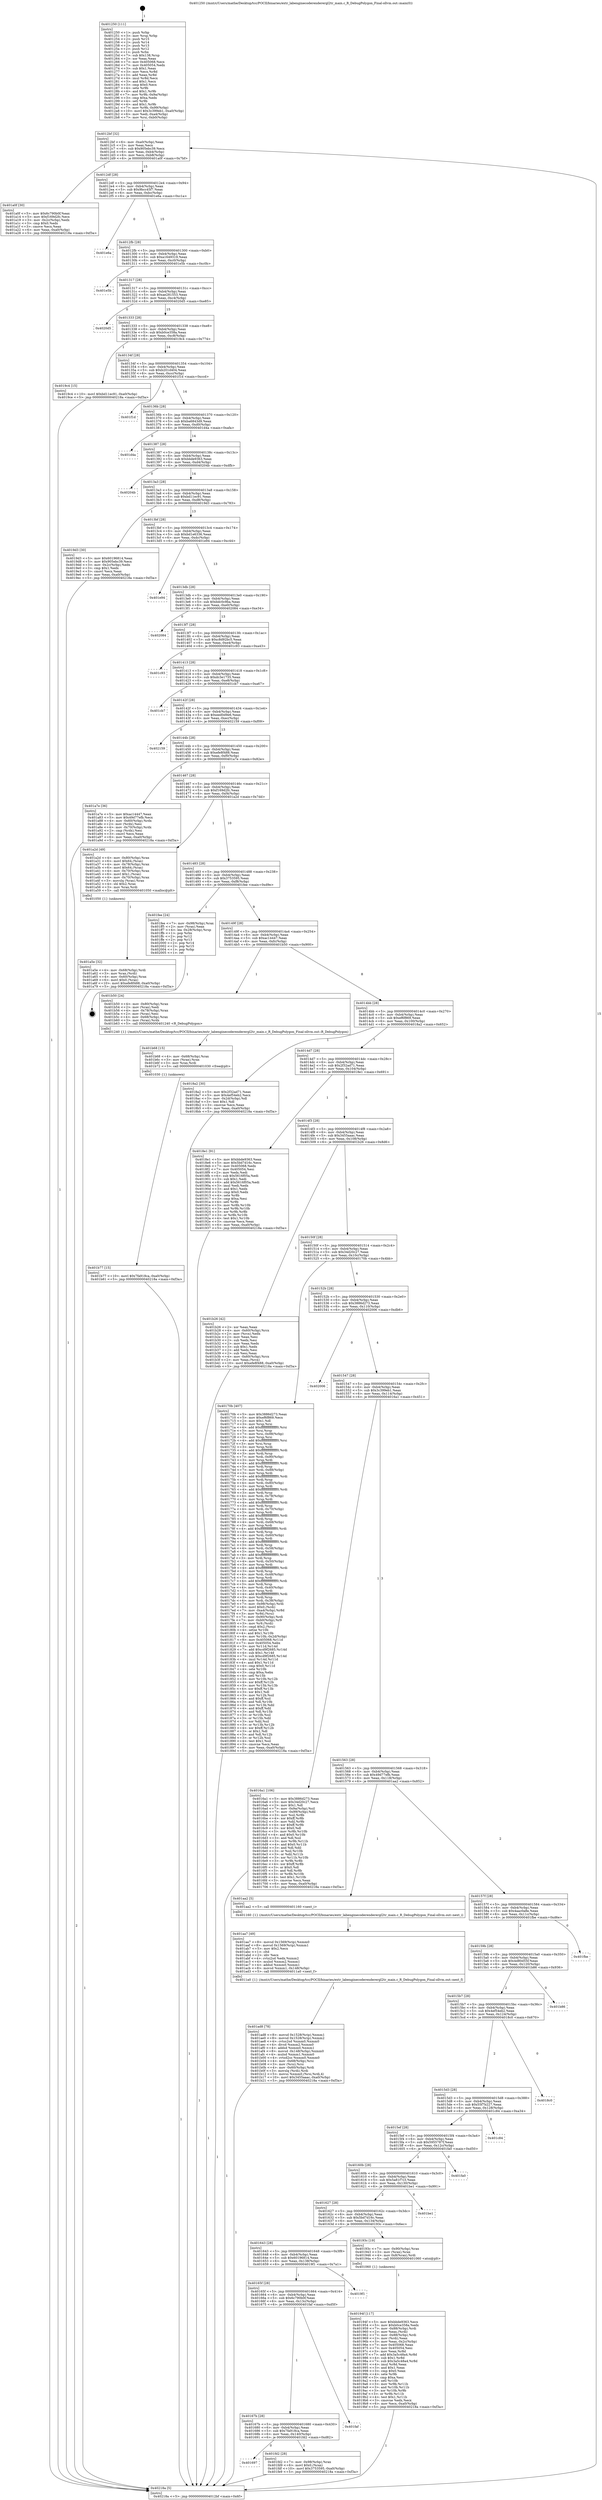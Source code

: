 digraph "0x401250" {
  label = "0x401250 (/mnt/c/Users/mathe/Desktop/tcc/POCII/binaries/extr_labenginecoderenderergl2tr_main.c_R_DebugPolygon_Final-ollvm.out::main(0))"
  labelloc = "t"
  node[shape=record]

  Entry [label="",width=0.3,height=0.3,shape=circle,fillcolor=black,style=filled]
  "0x4012bf" [label="{
     0x4012bf [32]\l
     | [instrs]\l
     &nbsp;&nbsp;0x4012bf \<+6\>: mov -0xa0(%rbp),%eax\l
     &nbsp;&nbsp;0x4012c5 \<+2\>: mov %eax,%ecx\l
     &nbsp;&nbsp;0x4012c7 \<+6\>: sub $0x905ebc39,%ecx\l
     &nbsp;&nbsp;0x4012cd \<+6\>: mov %eax,-0xb4(%rbp)\l
     &nbsp;&nbsp;0x4012d3 \<+6\>: mov %ecx,-0xb8(%rbp)\l
     &nbsp;&nbsp;0x4012d9 \<+6\>: je 0000000000401a0f \<main+0x7bf\>\l
  }"]
  "0x401a0f" [label="{
     0x401a0f [30]\l
     | [instrs]\l
     &nbsp;&nbsp;0x401a0f \<+5\>: mov $0x6c790b0f,%eax\l
     &nbsp;&nbsp;0x401a14 \<+5\>: mov $0xf169d2fc,%ecx\l
     &nbsp;&nbsp;0x401a19 \<+3\>: mov -0x2c(%rbp),%edx\l
     &nbsp;&nbsp;0x401a1c \<+3\>: cmp $0x0,%edx\l
     &nbsp;&nbsp;0x401a1f \<+3\>: cmove %ecx,%eax\l
     &nbsp;&nbsp;0x401a22 \<+6\>: mov %eax,-0xa0(%rbp)\l
     &nbsp;&nbsp;0x401a28 \<+5\>: jmp 000000000040218a \<main+0xf3a\>\l
  }"]
  "0x4012df" [label="{
     0x4012df [28]\l
     | [instrs]\l
     &nbsp;&nbsp;0x4012df \<+5\>: jmp 00000000004012e4 \<main+0x94\>\l
     &nbsp;&nbsp;0x4012e4 \<+6\>: mov -0xb4(%rbp),%eax\l
     &nbsp;&nbsp;0x4012ea \<+5\>: sub $0x9bcc45f7,%eax\l
     &nbsp;&nbsp;0x4012ef \<+6\>: mov %eax,-0xbc(%rbp)\l
     &nbsp;&nbsp;0x4012f5 \<+6\>: je 0000000000401e6a \<main+0xc1a\>\l
  }"]
  Exit [label="",width=0.3,height=0.3,shape=circle,fillcolor=black,style=filled,peripheries=2]
  "0x401e6a" [label="{
     0x401e6a\l
  }", style=dashed]
  "0x4012fb" [label="{
     0x4012fb [28]\l
     | [instrs]\l
     &nbsp;&nbsp;0x4012fb \<+5\>: jmp 0000000000401300 \<main+0xb0\>\l
     &nbsp;&nbsp;0x401300 \<+6\>: mov -0xb4(%rbp),%eax\l
     &nbsp;&nbsp;0x401306 \<+5\>: sub $0xa1649319,%eax\l
     &nbsp;&nbsp;0x40130b \<+6\>: mov %eax,-0xc0(%rbp)\l
     &nbsp;&nbsp;0x401311 \<+6\>: je 0000000000401e5b \<main+0xc0b\>\l
  }"]
  "0x401697" [label="{
     0x401697\l
  }", style=dashed]
  "0x401e5b" [label="{
     0x401e5b\l
  }", style=dashed]
  "0x401317" [label="{
     0x401317 [28]\l
     | [instrs]\l
     &nbsp;&nbsp;0x401317 \<+5\>: jmp 000000000040131c \<main+0xcc\>\l
     &nbsp;&nbsp;0x40131c \<+6\>: mov -0xb4(%rbp),%eax\l
     &nbsp;&nbsp;0x401322 \<+5\>: sub $0xae281553,%eax\l
     &nbsp;&nbsp;0x401327 \<+6\>: mov %eax,-0xc4(%rbp)\l
     &nbsp;&nbsp;0x40132d \<+6\>: je 00000000004020d5 \<main+0xe85\>\l
  }"]
  "0x401fd2" [label="{
     0x401fd2 [28]\l
     | [instrs]\l
     &nbsp;&nbsp;0x401fd2 \<+7\>: mov -0x98(%rbp),%rax\l
     &nbsp;&nbsp;0x401fd9 \<+6\>: movl $0x0,(%rax)\l
     &nbsp;&nbsp;0x401fdf \<+10\>: movl $0x3753595,-0xa0(%rbp)\l
     &nbsp;&nbsp;0x401fe9 \<+5\>: jmp 000000000040218a \<main+0xf3a\>\l
  }"]
  "0x4020d5" [label="{
     0x4020d5\l
  }", style=dashed]
  "0x401333" [label="{
     0x401333 [28]\l
     | [instrs]\l
     &nbsp;&nbsp;0x401333 \<+5\>: jmp 0000000000401338 \<main+0xe8\>\l
     &nbsp;&nbsp;0x401338 \<+6\>: mov -0xb4(%rbp),%eax\l
     &nbsp;&nbsp;0x40133e \<+5\>: sub $0xb0ce358a,%eax\l
     &nbsp;&nbsp;0x401343 \<+6\>: mov %eax,-0xc8(%rbp)\l
     &nbsp;&nbsp;0x401349 \<+6\>: je 00000000004019c4 \<main+0x774\>\l
  }"]
  "0x40167b" [label="{
     0x40167b [28]\l
     | [instrs]\l
     &nbsp;&nbsp;0x40167b \<+5\>: jmp 0000000000401680 \<main+0x430\>\l
     &nbsp;&nbsp;0x401680 \<+6\>: mov -0xb4(%rbp),%eax\l
     &nbsp;&nbsp;0x401686 \<+5\>: sub $0x7fa918ca,%eax\l
     &nbsp;&nbsp;0x40168b \<+6\>: mov %eax,-0x140(%rbp)\l
     &nbsp;&nbsp;0x401691 \<+6\>: je 0000000000401fd2 \<main+0xd82\>\l
  }"]
  "0x4019c4" [label="{
     0x4019c4 [15]\l
     | [instrs]\l
     &nbsp;&nbsp;0x4019c4 \<+10\>: movl $0xbd11ec91,-0xa0(%rbp)\l
     &nbsp;&nbsp;0x4019ce \<+5\>: jmp 000000000040218a \<main+0xf3a\>\l
  }"]
  "0x40134f" [label="{
     0x40134f [28]\l
     | [instrs]\l
     &nbsp;&nbsp;0x40134f \<+5\>: jmp 0000000000401354 \<main+0x104\>\l
     &nbsp;&nbsp;0x401354 \<+6\>: mov -0xb4(%rbp),%eax\l
     &nbsp;&nbsp;0x40135a \<+5\>: sub $0xb201d404,%eax\l
     &nbsp;&nbsp;0x40135f \<+6\>: mov %eax,-0xcc(%rbp)\l
     &nbsp;&nbsp;0x401365 \<+6\>: je 0000000000401f1d \<main+0xccd\>\l
  }"]
  "0x401faf" [label="{
     0x401faf\l
  }", style=dashed]
  "0x401f1d" [label="{
     0x401f1d\l
  }", style=dashed]
  "0x40136b" [label="{
     0x40136b [28]\l
     | [instrs]\l
     &nbsp;&nbsp;0x40136b \<+5\>: jmp 0000000000401370 \<main+0x120\>\l
     &nbsp;&nbsp;0x401370 \<+6\>: mov -0xb4(%rbp),%eax\l
     &nbsp;&nbsp;0x401376 \<+5\>: sub $0xba6843d9,%eax\l
     &nbsp;&nbsp;0x40137b \<+6\>: mov %eax,-0xd0(%rbp)\l
     &nbsp;&nbsp;0x401381 \<+6\>: je 0000000000401d4a \<main+0xafa\>\l
  }"]
  "0x40165f" [label="{
     0x40165f [28]\l
     | [instrs]\l
     &nbsp;&nbsp;0x40165f \<+5\>: jmp 0000000000401664 \<main+0x414\>\l
     &nbsp;&nbsp;0x401664 \<+6\>: mov -0xb4(%rbp),%eax\l
     &nbsp;&nbsp;0x40166a \<+5\>: sub $0x6c790b0f,%eax\l
     &nbsp;&nbsp;0x40166f \<+6\>: mov %eax,-0x13c(%rbp)\l
     &nbsp;&nbsp;0x401675 \<+6\>: je 0000000000401faf \<main+0xd5f\>\l
  }"]
  "0x401d4a" [label="{
     0x401d4a\l
  }", style=dashed]
  "0x401387" [label="{
     0x401387 [28]\l
     | [instrs]\l
     &nbsp;&nbsp;0x401387 \<+5\>: jmp 000000000040138c \<main+0x13c\>\l
     &nbsp;&nbsp;0x40138c \<+6\>: mov -0xb4(%rbp),%eax\l
     &nbsp;&nbsp;0x401392 \<+5\>: sub $0xbbde9363,%eax\l
     &nbsp;&nbsp;0x401397 \<+6\>: mov %eax,-0xd4(%rbp)\l
     &nbsp;&nbsp;0x40139d \<+6\>: je 000000000040204b \<main+0xdfb\>\l
  }"]
  "0x4019f1" [label="{
     0x4019f1\l
  }", style=dashed]
  "0x40204b" [label="{
     0x40204b\l
  }", style=dashed]
  "0x4013a3" [label="{
     0x4013a3 [28]\l
     | [instrs]\l
     &nbsp;&nbsp;0x4013a3 \<+5\>: jmp 00000000004013a8 \<main+0x158\>\l
     &nbsp;&nbsp;0x4013a8 \<+6\>: mov -0xb4(%rbp),%eax\l
     &nbsp;&nbsp;0x4013ae \<+5\>: sub $0xbd11ec91,%eax\l
     &nbsp;&nbsp;0x4013b3 \<+6\>: mov %eax,-0xd8(%rbp)\l
     &nbsp;&nbsp;0x4013b9 \<+6\>: je 00000000004019d3 \<main+0x783\>\l
  }"]
  "0x401b77" [label="{
     0x401b77 [15]\l
     | [instrs]\l
     &nbsp;&nbsp;0x401b77 \<+10\>: movl $0x7fa918ca,-0xa0(%rbp)\l
     &nbsp;&nbsp;0x401b81 \<+5\>: jmp 000000000040218a \<main+0xf3a\>\l
  }"]
  "0x4019d3" [label="{
     0x4019d3 [30]\l
     | [instrs]\l
     &nbsp;&nbsp;0x4019d3 \<+5\>: mov $0x60196814,%eax\l
     &nbsp;&nbsp;0x4019d8 \<+5\>: mov $0x905ebc39,%ecx\l
     &nbsp;&nbsp;0x4019dd \<+3\>: mov -0x2c(%rbp),%edx\l
     &nbsp;&nbsp;0x4019e0 \<+3\>: cmp $0x1,%edx\l
     &nbsp;&nbsp;0x4019e3 \<+3\>: cmovl %ecx,%eax\l
     &nbsp;&nbsp;0x4019e6 \<+6\>: mov %eax,-0xa0(%rbp)\l
     &nbsp;&nbsp;0x4019ec \<+5\>: jmp 000000000040218a \<main+0xf3a\>\l
  }"]
  "0x4013bf" [label="{
     0x4013bf [28]\l
     | [instrs]\l
     &nbsp;&nbsp;0x4013bf \<+5\>: jmp 00000000004013c4 \<main+0x174\>\l
     &nbsp;&nbsp;0x4013c4 \<+6\>: mov -0xb4(%rbp),%eax\l
     &nbsp;&nbsp;0x4013ca \<+5\>: sub $0xbd1e6336,%eax\l
     &nbsp;&nbsp;0x4013cf \<+6\>: mov %eax,-0xdc(%rbp)\l
     &nbsp;&nbsp;0x4013d5 \<+6\>: je 0000000000401e94 \<main+0xc44\>\l
  }"]
  "0x401b68" [label="{
     0x401b68 [15]\l
     | [instrs]\l
     &nbsp;&nbsp;0x401b68 \<+4\>: mov -0x68(%rbp),%rax\l
     &nbsp;&nbsp;0x401b6c \<+3\>: mov (%rax),%rax\l
     &nbsp;&nbsp;0x401b6f \<+3\>: mov %rax,%rdi\l
     &nbsp;&nbsp;0x401b72 \<+5\>: call 0000000000401030 \<free@plt\>\l
     | [calls]\l
     &nbsp;&nbsp;0x401030 \{1\} (unknown)\l
  }"]
  "0x401e94" [label="{
     0x401e94\l
  }", style=dashed]
  "0x4013db" [label="{
     0x4013db [28]\l
     | [instrs]\l
     &nbsp;&nbsp;0x4013db \<+5\>: jmp 00000000004013e0 \<main+0x190\>\l
     &nbsp;&nbsp;0x4013e0 \<+6\>: mov -0xb4(%rbp),%eax\l
     &nbsp;&nbsp;0x4013e6 \<+5\>: sub $0xbdc0c9ba,%eax\l
     &nbsp;&nbsp;0x4013eb \<+6\>: mov %eax,-0xe0(%rbp)\l
     &nbsp;&nbsp;0x4013f1 \<+6\>: je 0000000000402084 \<main+0xe34\>\l
  }"]
  "0x401ad8" [label="{
     0x401ad8 [78]\l
     | [instrs]\l
     &nbsp;&nbsp;0x401ad8 \<+8\>: movsd 0x1528(%rip),%xmm1\l
     &nbsp;&nbsp;0x401ae0 \<+8\>: movsd 0x1528(%rip),%xmm2\l
     &nbsp;&nbsp;0x401ae8 \<+4\>: cvtss2sd %xmm0,%xmm0\l
     &nbsp;&nbsp;0x401aec \<+4\>: divsd %xmm2,%xmm0\l
     &nbsp;&nbsp;0x401af0 \<+4\>: addsd %xmm0,%xmm1\l
     &nbsp;&nbsp;0x401af4 \<+8\>: movsd -0x148(%rbp),%xmm0\l
     &nbsp;&nbsp;0x401afc \<+4\>: mulsd %xmm1,%xmm0\l
     &nbsp;&nbsp;0x401b00 \<+4\>: cvtsd2ss %xmm0,%xmm0\l
     &nbsp;&nbsp;0x401b04 \<+4\>: mov -0x68(%rbp),%rsi\l
     &nbsp;&nbsp;0x401b08 \<+3\>: mov (%rsi),%rsi\l
     &nbsp;&nbsp;0x401b0b \<+4\>: mov -0x60(%rbp),%rdi\l
     &nbsp;&nbsp;0x401b0f \<+3\>: movslq (%rdi),%rdi\l
     &nbsp;&nbsp;0x401b12 \<+5\>: movss %xmm0,(%rsi,%rdi,4)\l
     &nbsp;&nbsp;0x401b17 \<+10\>: movl $0x3455aaac,-0xa0(%rbp)\l
     &nbsp;&nbsp;0x401b21 \<+5\>: jmp 000000000040218a \<main+0xf3a\>\l
  }"]
  "0x402084" [label="{
     0x402084\l
  }", style=dashed]
  "0x4013f7" [label="{
     0x4013f7 [28]\l
     | [instrs]\l
     &nbsp;&nbsp;0x4013f7 \<+5\>: jmp 00000000004013fc \<main+0x1ac\>\l
     &nbsp;&nbsp;0x4013fc \<+6\>: mov -0xb4(%rbp),%eax\l
     &nbsp;&nbsp;0x401402 \<+5\>: sub $0xc8d92bc5,%eax\l
     &nbsp;&nbsp;0x401407 \<+6\>: mov %eax,-0xe4(%rbp)\l
     &nbsp;&nbsp;0x40140d \<+6\>: je 0000000000401c93 \<main+0xa43\>\l
  }"]
  "0x401aa7" [label="{
     0x401aa7 [49]\l
     | [instrs]\l
     &nbsp;&nbsp;0x401aa7 \<+8\>: movsd 0x1569(%rip),%xmm0\l
     &nbsp;&nbsp;0x401aaf \<+8\>: movsd 0x1569(%rip),%xmm1\l
     &nbsp;&nbsp;0x401ab7 \<+5\>: mov $0x2,%ecx\l
     &nbsp;&nbsp;0x401abc \<+1\>: cltd\l
     &nbsp;&nbsp;0x401abd \<+2\>: idiv %ecx\l
     &nbsp;&nbsp;0x401abf \<+4\>: cvtsi2sd %edx,%xmm2\l
     &nbsp;&nbsp;0x401ac3 \<+4\>: mulsd %xmm2,%xmm1\l
     &nbsp;&nbsp;0x401ac7 \<+4\>: addsd %xmm0,%xmm1\l
     &nbsp;&nbsp;0x401acb \<+8\>: movsd %xmm1,-0x148(%rbp)\l
     &nbsp;&nbsp;0x401ad3 \<+5\>: call 00000000004011a0 \<next_f\>\l
     | [calls]\l
     &nbsp;&nbsp;0x4011a0 \{1\} (/mnt/c/Users/mathe/Desktop/tcc/POCII/binaries/extr_labenginecoderenderergl2tr_main.c_R_DebugPolygon_Final-ollvm.out::next_f)\l
  }"]
  "0x401c93" [label="{
     0x401c93\l
  }", style=dashed]
  "0x401413" [label="{
     0x401413 [28]\l
     | [instrs]\l
     &nbsp;&nbsp;0x401413 \<+5\>: jmp 0000000000401418 \<main+0x1c8\>\l
     &nbsp;&nbsp;0x401418 \<+6\>: mov -0xb4(%rbp),%eax\l
     &nbsp;&nbsp;0x40141e \<+5\>: sub $0xdc3e1735,%eax\l
     &nbsp;&nbsp;0x401423 \<+6\>: mov %eax,-0xe8(%rbp)\l
     &nbsp;&nbsp;0x401429 \<+6\>: je 0000000000401cb7 \<main+0xa67\>\l
  }"]
  "0x401a5e" [label="{
     0x401a5e [32]\l
     | [instrs]\l
     &nbsp;&nbsp;0x401a5e \<+4\>: mov -0x68(%rbp),%rdi\l
     &nbsp;&nbsp;0x401a62 \<+3\>: mov %rax,(%rdi)\l
     &nbsp;&nbsp;0x401a65 \<+4\>: mov -0x60(%rbp),%rax\l
     &nbsp;&nbsp;0x401a69 \<+6\>: movl $0x0,(%rax)\l
     &nbsp;&nbsp;0x401a6f \<+10\>: movl $0xefe8f488,-0xa0(%rbp)\l
     &nbsp;&nbsp;0x401a79 \<+5\>: jmp 000000000040218a \<main+0xf3a\>\l
  }"]
  "0x401cb7" [label="{
     0x401cb7\l
  }", style=dashed]
  "0x40142f" [label="{
     0x40142f [28]\l
     | [instrs]\l
     &nbsp;&nbsp;0x40142f \<+5\>: jmp 0000000000401434 \<main+0x1e4\>\l
     &nbsp;&nbsp;0x401434 \<+6\>: mov -0xb4(%rbp),%eax\l
     &nbsp;&nbsp;0x40143a \<+5\>: sub $0xeed0d9e6,%eax\l
     &nbsp;&nbsp;0x40143f \<+6\>: mov %eax,-0xec(%rbp)\l
     &nbsp;&nbsp;0x401445 \<+6\>: je 0000000000402159 \<main+0xf09\>\l
  }"]
  "0x40194f" [label="{
     0x40194f [117]\l
     | [instrs]\l
     &nbsp;&nbsp;0x40194f \<+5\>: mov $0xbbde9363,%ecx\l
     &nbsp;&nbsp;0x401954 \<+5\>: mov $0xb0ce358a,%edx\l
     &nbsp;&nbsp;0x401959 \<+7\>: mov -0x88(%rbp),%rdi\l
     &nbsp;&nbsp;0x401960 \<+2\>: mov %eax,(%rdi)\l
     &nbsp;&nbsp;0x401962 \<+7\>: mov -0x88(%rbp),%rdi\l
     &nbsp;&nbsp;0x401969 \<+2\>: mov (%rdi),%eax\l
     &nbsp;&nbsp;0x40196b \<+3\>: mov %eax,-0x2c(%rbp)\l
     &nbsp;&nbsp;0x40196e \<+7\>: mov 0x405068,%eax\l
     &nbsp;&nbsp;0x401975 \<+7\>: mov 0x405054,%esi\l
     &nbsp;&nbsp;0x40197c \<+3\>: mov %eax,%r8d\l
     &nbsp;&nbsp;0x40197f \<+7\>: add $0x3a5c48a4,%r8d\l
     &nbsp;&nbsp;0x401986 \<+4\>: sub $0x1,%r8d\l
     &nbsp;&nbsp;0x40198a \<+7\>: sub $0x3a5c48a4,%r8d\l
     &nbsp;&nbsp;0x401991 \<+4\>: imul %r8d,%eax\l
     &nbsp;&nbsp;0x401995 \<+3\>: and $0x1,%eax\l
     &nbsp;&nbsp;0x401998 \<+3\>: cmp $0x0,%eax\l
     &nbsp;&nbsp;0x40199b \<+4\>: sete %r9b\l
     &nbsp;&nbsp;0x40199f \<+3\>: cmp $0xa,%esi\l
     &nbsp;&nbsp;0x4019a2 \<+4\>: setl %r10b\l
     &nbsp;&nbsp;0x4019a6 \<+3\>: mov %r9b,%r11b\l
     &nbsp;&nbsp;0x4019a9 \<+3\>: and %r10b,%r11b\l
     &nbsp;&nbsp;0x4019ac \<+3\>: xor %r10b,%r9b\l
     &nbsp;&nbsp;0x4019af \<+3\>: or %r9b,%r11b\l
     &nbsp;&nbsp;0x4019b2 \<+4\>: test $0x1,%r11b\l
     &nbsp;&nbsp;0x4019b6 \<+3\>: cmovne %edx,%ecx\l
     &nbsp;&nbsp;0x4019b9 \<+6\>: mov %ecx,-0xa0(%rbp)\l
     &nbsp;&nbsp;0x4019bf \<+5\>: jmp 000000000040218a \<main+0xf3a\>\l
  }"]
  "0x402159" [label="{
     0x402159\l
  }", style=dashed]
  "0x40144b" [label="{
     0x40144b [28]\l
     | [instrs]\l
     &nbsp;&nbsp;0x40144b \<+5\>: jmp 0000000000401450 \<main+0x200\>\l
     &nbsp;&nbsp;0x401450 \<+6\>: mov -0xb4(%rbp),%eax\l
     &nbsp;&nbsp;0x401456 \<+5\>: sub $0xefe8f488,%eax\l
     &nbsp;&nbsp;0x40145b \<+6\>: mov %eax,-0xf0(%rbp)\l
     &nbsp;&nbsp;0x401461 \<+6\>: je 0000000000401a7e \<main+0x82e\>\l
  }"]
  "0x401643" [label="{
     0x401643 [28]\l
     | [instrs]\l
     &nbsp;&nbsp;0x401643 \<+5\>: jmp 0000000000401648 \<main+0x3f8\>\l
     &nbsp;&nbsp;0x401648 \<+6\>: mov -0xb4(%rbp),%eax\l
     &nbsp;&nbsp;0x40164e \<+5\>: sub $0x60196814,%eax\l
     &nbsp;&nbsp;0x401653 \<+6\>: mov %eax,-0x138(%rbp)\l
     &nbsp;&nbsp;0x401659 \<+6\>: je 00000000004019f1 \<main+0x7a1\>\l
  }"]
  "0x401a7e" [label="{
     0x401a7e [36]\l
     | [instrs]\l
     &nbsp;&nbsp;0x401a7e \<+5\>: mov $0xac14447,%eax\l
     &nbsp;&nbsp;0x401a83 \<+5\>: mov $0x49d77efb,%ecx\l
     &nbsp;&nbsp;0x401a88 \<+4\>: mov -0x60(%rbp),%rdx\l
     &nbsp;&nbsp;0x401a8c \<+2\>: mov (%rdx),%esi\l
     &nbsp;&nbsp;0x401a8e \<+4\>: mov -0x70(%rbp),%rdx\l
     &nbsp;&nbsp;0x401a92 \<+2\>: cmp (%rdx),%esi\l
     &nbsp;&nbsp;0x401a94 \<+3\>: cmovl %ecx,%eax\l
     &nbsp;&nbsp;0x401a97 \<+6\>: mov %eax,-0xa0(%rbp)\l
     &nbsp;&nbsp;0x401a9d \<+5\>: jmp 000000000040218a \<main+0xf3a\>\l
  }"]
  "0x401467" [label="{
     0x401467 [28]\l
     | [instrs]\l
     &nbsp;&nbsp;0x401467 \<+5\>: jmp 000000000040146c \<main+0x21c\>\l
     &nbsp;&nbsp;0x40146c \<+6\>: mov -0xb4(%rbp),%eax\l
     &nbsp;&nbsp;0x401472 \<+5\>: sub $0xf169d2fc,%eax\l
     &nbsp;&nbsp;0x401477 \<+6\>: mov %eax,-0xf4(%rbp)\l
     &nbsp;&nbsp;0x40147d \<+6\>: je 0000000000401a2d \<main+0x7dd\>\l
  }"]
  "0x40193c" [label="{
     0x40193c [19]\l
     | [instrs]\l
     &nbsp;&nbsp;0x40193c \<+7\>: mov -0x90(%rbp),%rax\l
     &nbsp;&nbsp;0x401943 \<+3\>: mov (%rax),%rax\l
     &nbsp;&nbsp;0x401946 \<+4\>: mov 0x8(%rax),%rdi\l
     &nbsp;&nbsp;0x40194a \<+5\>: call 0000000000401060 \<atoi@plt\>\l
     | [calls]\l
     &nbsp;&nbsp;0x401060 \{1\} (unknown)\l
  }"]
  "0x401a2d" [label="{
     0x401a2d [49]\l
     | [instrs]\l
     &nbsp;&nbsp;0x401a2d \<+4\>: mov -0x80(%rbp),%rax\l
     &nbsp;&nbsp;0x401a31 \<+6\>: movl $0x64,(%rax)\l
     &nbsp;&nbsp;0x401a37 \<+4\>: mov -0x78(%rbp),%rax\l
     &nbsp;&nbsp;0x401a3b \<+6\>: movl $0x64,(%rax)\l
     &nbsp;&nbsp;0x401a41 \<+4\>: mov -0x70(%rbp),%rax\l
     &nbsp;&nbsp;0x401a45 \<+6\>: movl $0x1,(%rax)\l
     &nbsp;&nbsp;0x401a4b \<+4\>: mov -0x70(%rbp),%rax\l
     &nbsp;&nbsp;0x401a4f \<+3\>: movslq (%rax),%rax\l
     &nbsp;&nbsp;0x401a52 \<+4\>: shl $0x2,%rax\l
     &nbsp;&nbsp;0x401a56 \<+3\>: mov %rax,%rdi\l
     &nbsp;&nbsp;0x401a59 \<+5\>: call 0000000000401050 \<malloc@plt\>\l
     | [calls]\l
     &nbsp;&nbsp;0x401050 \{1\} (unknown)\l
  }"]
  "0x401483" [label="{
     0x401483 [28]\l
     | [instrs]\l
     &nbsp;&nbsp;0x401483 \<+5\>: jmp 0000000000401488 \<main+0x238\>\l
     &nbsp;&nbsp;0x401488 \<+6\>: mov -0xb4(%rbp),%eax\l
     &nbsp;&nbsp;0x40148e \<+5\>: sub $0x3753595,%eax\l
     &nbsp;&nbsp;0x401493 \<+6\>: mov %eax,-0xf8(%rbp)\l
     &nbsp;&nbsp;0x401499 \<+6\>: je 0000000000401fee \<main+0xd9e\>\l
  }"]
  "0x401627" [label="{
     0x401627 [28]\l
     | [instrs]\l
     &nbsp;&nbsp;0x401627 \<+5\>: jmp 000000000040162c \<main+0x3dc\>\l
     &nbsp;&nbsp;0x40162c \<+6\>: mov -0xb4(%rbp),%eax\l
     &nbsp;&nbsp;0x401632 \<+5\>: sub $0x5bd7d16c,%eax\l
     &nbsp;&nbsp;0x401637 \<+6\>: mov %eax,-0x134(%rbp)\l
     &nbsp;&nbsp;0x40163d \<+6\>: je 000000000040193c \<main+0x6ec\>\l
  }"]
  "0x401fee" [label="{
     0x401fee [24]\l
     | [instrs]\l
     &nbsp;&nbsp;0x401fee \<+7\>: mov -0x98(%rbp),%rax\l
     &nbsp;&nbsp;0x401ff5 \<+2\>: mov (%rax),%eax\l
     &nbsp;&nbsp;0x401ff7 \<+4\>: lea -0x28(%rbp),%rsp\l
     &nbsp;&nbsp;0x401ffb \<+1\>: pop %rbx\l
     &nbsp;&nbsp;0x401ffc \<+2\>: pop %r12\l
     &nbsp;&nbsp;0x401ffe \<+2\>: pop %r13\l
     &nbsp;&nbsp;0x402000 \<+2\>: pop %r14\l
     &nbsp;&nbsp;0x402002 \<+2\>: pop %r15\l
     &nbsp;&nbsp;0x402004 \<+1\>: pop %rbp\l
     &nbsp;&nbsp;0x402005 \<+1\>: ret\l
  }"]
  "0x40149f" [label="{
     0x40149f [28]\l
     | [instrs]\l
     &nbsp;&nbsp;0x40149f \<+5\>: jmp 00000000004014a4 \<main+0x254\>\l
     &nbsp;&nbsp;0x4014a4 \<+6\>: mov -0xb4(%rbp),%eax\l
     &nbsp;&nbsp;0x4014aa \<+5\>: sub $0xac14447,%eax\l
     &nbsp;&nbsp;0x4014af \<+6\>: mov %eax,-0xfc(%rbp)\l
     &nbsp;&nbsp;0x4014b5 \<+6\>: je 0000000000401b50 \<main+0x900\>\l
  }"]
  "0x401be1" [label="{
     0x401be1\l
  }", style=dashed]
  "0x401b50" [label="{
     0x401b50 [24]\l
     | [instrs]\l
     &nbsp;&nbsp;0x401b50 \<+4\>: mov -0x80(%rbp),%rax\l
     &nbsp;&nbsp;0x401b54 \<+2\>: mov (%rax),%edi\l
     &nbsp;&nbsp;0x401b56 \<+4\>: mov -0x78(%rbp),%rax\l
     &nbsp;&nbsp;0x401b5a \<+2\>: mov (%rax),%esi\l
     &nbsp;&nbsp;0x401b5c \<+4\>: mov -0x68(%rbp),%rax\l
     &nbsp;&nbsp;0x401b60 \<+3\>: mov (%rax),%rdx\l
     &nbsp;&nbsp;0x401b63 \<+5\>: call 0000000000401240 \<R_DebugPolygon\>\l
     | [calls]\l
     &nbsp;&nbsp;0x401240 \{1\} (/mnt/c/Users/mathe/Desktop/tcc/POCII/binaries/extr_labenginecoderenderergl2tr_main.c_R_DebugPolygon_Final-ollvm.out::R_DebugPolygon)\l
  }"]
  "0x4014bb" [label="{
     0x4014bb [28]\l
     | [instrs]\l
     &nbsp;&nbsp;0x4014bb \<+5\>: jmp 00000000004014c0 \<main+0x270\>\l
     &nbsp;&nbsp;0x4014c0 \<+6\>: mov -0xb4(%rbp),%eax\l
     &nbsp;&nbsp;0x4014c6 \<+5\>: sub $0xef6f869,%eax\l
     &nbsp;&nbsp;0x4014cb \<+6\>: mov %eax,-0x100(%rbp)\l
     &nbsp;&nbsp;0x4014d1 \<+6\>: je 00000000004018a2 \<main+0x652\>\l
  }"]
  "0x40160b" [label="{
     0x40160b [28]\l
     | [instrs]\l
     &nbsp;&nbsp;0x40160b \<+5\>: jmp 0000000000401610 \<main+0x3c0\>\l
     &nbsp;&nbsp;0x401610 \<+6\>: mov -0xb4(%rbp),%eax\l
     &nbsp;&nbsp;0x401616 \<+5\>: sub $0x5a81f7c3,%eax\l
     &nbsp;&nbsp;0x40161b \<+6\>: mov %eax,-0x130(%rbp)\l
     &nbsp;&nbsp;0x401621 \<+6\>: je 0000000000401be1 \<main+0x991\>\l
  }"]
  "0x4018a2" [label="{
     0x4018a2 [30]\l
     | [instrs]\l
     &nbsp;&nbsp;0x4018a2 \<+5\>: mov $0x2f32ad71,%eax\l
     &nbsp;&nbsp;0x4018a7 \<+5\>: mov $0x4ef54eb2,%ecx\l
     &nbsp;&nbsp;0x4018ac \<+3\>: mov -0x2d(%rbp),%dl\l
     &nbsp;&nbsp;0x4018af \<+3\>: test $0x1,%dl\l
     &nbsp;&nbsp;0x4018b2 \<+3\>: cmovne %ecx,%eax\l
     &nbsp;&nbsp;0x4018b5 \<+6\>: mov %eax,-0xa0(%rbp)\l
     &nbsp;&nbsp;0x4018bb \<+5\>: jmp 000000000040218a \<main+0xf3a\>\l
  }"]
  "0x4014d7" [label="{
     0x4014d7 [28]\l
     | [instrs]\l
     &nbsp;&nbsp;0x4014d7 \<+5\>: jmp 00000000004014dc \<main+0x28c\>\l
     &nbsp;&nbsp;0x4014dc \<+6\>: mov -0xb4(%rbp),%eax\l
     &nbsp;&nbsp;0x4014e2 \<+5\>: sub $0x2f32ad71,%eax\l
     &nbsp;&nbsp;0x4014e7 \<+6\>: mov %eax,-0x104(%rbp)\l
     &nbsp;&nbsp;0x4014ed \<+6\>: je 00000000004018e1 \<main+0x691\>\l
  }"]
  "0x401fa0" [label="{
     0x401fa0\l
  }", style=dashed]
  "0x4018e1" [label="{
     0x4018e1 [91]\l
     | [instrs]\l
     &nbsp;&nbsp;0x4018e1 \<+5\>: mov $0xbbde9363,%eax\l
     &nbsp;&nbsp;0x4018e6 \<+5\>: mov $0x5bd7d16c,%ecx\l
     &nbsp;&nbsp;0x4018eb \<+7\>: mov 0x405068,%edx\l
     &nbsp;&nbsp;0x4018f2 \<+7\>: mov 0x405054,%esi\l
     &nbsp;&nbsp;0x4018f9 \<+2\>: mov %edx,%edi\l
     &nbsp;&nbsp;0x4018fb \<+6\>: sub $0x5616f05a,%edi\l
     &nbsp;&nbsp;0x401901 \<+3\>: sub $0x1,%edi\l
     &nbsp;&nbsp;0x401904 \<+6\>: add $0x5616f05a,%edi\l
     &nbsp;&nbsp;0x40190a \<+3\>: imul %edi,%edx\l
     &nbsp;&nbsp;0x40190d \<+3\>: and $0x1,%edx\l
     &nbsp;&nbsp;0x401910 \<+3\>: cmp $0x0,%edx\l
     &nbsp;&nbsp;0x401913 \<+4\>: sete %r8b\l
     &nbsp;&nbsp;0x401917 \<+3\>: cmp $0xa,%esi\l
     &nbsp;&nbsp;0x40191a \<+4\>: setl %r9b\l
     &nbsp;&nbsp;0x40191e \<+3\>: mov %r8b,%r10b\l
     &nbsp;&nbsp;0x401921 \<+3\>: and %r9b,%r10b\l
     &nbsp;&nbsp;0x401924 \<+3\>: xor %r9b,%r8b\l
     &nbsp;&nbsp;0x401927 \<+3\>: or %r8b,%r10b\l
     &nbsp;&nbsp;0x40192a \<+4\>: test $0x1,%r10b\l
     &nbsp;&nbsp;0x40192e \<+3\>: cmovne %ecx,%eax\l
     &nbsp;&nbsp;0x401931 \<+6\>: mov %eax,-0xa0(%rbp)\l
     &nbsp;&nbsp;0x401937 \<+5\>: jmp 000000000040218a \<main+0xf3a\>\l
  }"]
  "0x4014f3" [label="{
     0x4014f3 [28]\l
     | [instrs]\l
     &nbsp;&nbsp;0x4014f3 \<+5\>: jmp 00000000004014f8 \<main+0x2a8\>\l
     &nbsp;&nbsp;0x4014f8 \<+6\>: mov -0xb4(%rbp),%eax\l
     &nbsp;&nbsp;0x4014fe \<+5\>: sub $0x3455aaac,%eax\l
     &nbsp;&nbsp;0x401503 \<+6\>: mov %eax,-0x108(%rbp)\l
     &nbsp;&nbsp;0x401509 \<+6\>: je 0000000000401b26 \<main+0x8d6\>\l
  }"]
  "0x4015ef" [label="{
     0x4015ef [28]\l
     | [instrs]\l
     &nbsp;&nbsp;0x4015ef \<+5\>: jmp 00000000004015f4 \<main+0x3a4\>\l
     &nbsp;&nbsp;0x4015f4 \<+6\>: mov -0xb4(%rbp),%eax\l
     &nbsp;&nbsp;0x4015fa \<+5\>: sub $0x5955787f,%eax\l
     &nbsp;&nbsp;0x4015ff \<+6\>: mov %eax,-0x12c(%rbp)\l
     &nbsp;&nbsp;0x401605 \<+6\>: je 0000000000401fa0 \<main+0xd50\>\l
  }"]
  "0x401b26" [label="{
     0x401b26 [42]\l
     | [instrs]\l
     &nbsp;&nbsp;0x401b26 \<+2\>: xor %eax,%eax\l
     &nbsp;&nbsp;0x401b28 \<+4\>: mov -0x60(%rbp),%rcx\l
     &nbsp;&nbsp;0x401b2c \<+2\>: mov (%rcx),%edx\l
     &nbsp;&nbsp;0x401b2e \<+2\>: mov %eax,%esi\l
     &nbsp;&nbsp;0x401b30 \<+2\>: sub %edx,%esi\l
     &nbsp;&nbsp;0x401b32 \<+2\>: mov %eax,%edx\l
     &nbsp;&nbsp;0x401b34 \<+3\>: sub $0x1,%edx\l
     &nbsp;&nbsp;0x401b37 \<+2\>: add %edx,%esi\l
     &nbsp;&nbsp;0x401b39 \<+2\>: sub %esi,%eax\l
     &nbsp;&nbsp;0x401b3b \<+4\>: mov -0x60(%rbp),%rcx\l
     &nbsp;&nbsp;0x401b3f \<+2\>: mov %eax,(%rcx)\l
     &nbsp;&nbsp;0x401b41 \<+10\>: movl $0xefe8f488,-0xa0(%rbp)\l
     &nbsp;&nbsp;0x401b4b \<+5\>: jmp 000000000040218a \<main+0xf3a\>\l
  }"]
  "0x40150f" [label="{
     0x40150f [28]\l
     | [instrs]\l
     &nbsp;&nbsp;0x40150f \<+5\>: jmp 0000000000401514 \<main+0x2c4\>\l
     &nbsp;&nbsp;0x401514 \<+6\>: mov -0xb4(%rbp),%eax\l
     &nbsp;&nbsp;0x40151a \<+5\>: sub $0x34d20c27,%eax\l
     &nbsp;&nbsp;0x40151f \<+6\>: mov %eax,-0x10c(%rbp)\l
     &nbsp;&nbsp;0x401525 \<+6\>: je 000000000040170b \<main+0x4bb\>\l
  }"]
  "0x401c84" [label="{
     0x401c84\l
  }", style=dashed]
  "0x40170b" [label="{
     0x40170b [407]\l
     | [instrs]\l
     &nbsp;&nbsp;0x40170b \<+5\>: mov $0x3886d273,%eax\l
     &nbsp;&nbsp;0x401710 \<+5\>: mov $0xef6f869,%ecx\l
     &nbsp;&nbsp;0x401715 \<+2\>: mov $0x1,%dl\l
     &nbsp;&nbsp;0x401717 \<+3\>: mov %rsp,%rsi\l
     &nbsp;&nbsp;0x40171a \<+4\>: add $0xfffffffffffffff0,%rsi\l
     &nbsp;&nbsp;0x40171e \<+3\>: mov %rsi,%rsp\l
     &nbsp;&nbsp;0x401721 \<+7\>: mov %rsi,-0x98(%rbp)\l
     &nbsp;&nbsp;0x401728 \<+3\>: mov %rsp,%rsi\l
     &nbsp;&nbsp;0x40172b \<+4\>: add $0xfffffffffffffff0,%rsi\l
     &nbsp;&nbsp;0x40172f \<+3\>: mov %rsi,%rsp\l
     &nbsp;&nbsp;0x401732 \<+3\>: mov %rsp,%rdi\l
     &nbsp;&nbsp;0x401735 \<+4\>: add $0xfffffffffffffff0,%rdi\l
     &nbsp;&nbsp;0x401739 \<+3\>: mov %rdi,%rsp\l
     &nbsp;&nbsp;0x40173c \<+7\>: mov %rdi,-0x90(%rbp)\l
     &nbsp;&nbsp;0x401743 \<+3\>: mov %rsp,%rdi\l
     &nbsp;&nbsp;0x401746 \<+4\>: add $0xfffffffffffffff0,%rdi\l
     &nbsp;&nbsp;0x40174a \<+3\>: mov %rdi,%rsp\l
     &nbsp;&nbsp;0x40174d \<+7\>: mov %rdi,-0x88(%rbp)\l
     &nbsp;&nbsp;0x401754 \<+3\>: mov %rsp,%rdi\l
     &nbsp;&nbsp;0x401757 \<+4\>: add $0xfffffffffffffff0,%rdi\l
     &nbsp;&nbsp;0x40175b \<+3\>: mov %rdi,%rsp\l
     &nbsp;&nbsp;0x40175e \<+4\>: mov %rdi,-0x80(%rbp)\l
     &nbsp;&nbsp;0x401762 \<+3\>: mov %rsp,%rdi\l
     &nbsp;&nbsp;0x401765 \<+4\>: add $0xfffffffffffffff0,%rdi\l
     &nbsp;&nbsp;0x401769 \<+3\>: mov %rdi,%rsp\l
     &nbsp;&nbsp;0x40176c \<+4\>: mov %rdi,-0x78(%rbp)\l
     &nbsp;&nbsp;0x401770 \<+3\>: mov %rsp,%rdi\l
     &nbsp;&nbsp;0x401773 \<+4\>: add $0xfffffffffffffff0,%rdi\l
     &nbsp;&nbsp;0x401777 \<+3\>: mov %rdi,%rsp\l
     &nbsp;&nbsp;0x40177a \<+4\>: mov %rdi,-0x70(%rbp)\l
     &nbsp;&nbsp;0x40177e \<+3\>: mov %rsp,%rdi\l
     &nbsp;&nbsp;0x401781 \<+4\>: add $0xfffffffffffffff0,%rdi\l
     &nbsp;&nbsp;0x401785 \<+3\>: mov %rdi,%rsp\l
     &nbsp;&nbsp;0x401788 \<+4\>: mov %rdi,-0x68(%rbp)\l
     &nbsp;&nbsp;0x40178c \<+3\>: mov %rsp,%rdi\l
     &nbsp;&nbsp;0x40178f \<+4\>: add $0xfffffffffffffff0,%rdi\l
     &nbsp;&nbsp;0x401793 \<+3\>: mov %rdi,%rsp\l
     &nbsp;&nbsp;0x401796 \<+4\>: mov %rdi,-0x60(%rbp)\l
     &nbsp;&nbsp;0x40179a \<+3\>: mov %rsp,%rdi\l
     &nbsp;&nbsp;0x40179d \<+4\>: add $0xfffffffffffffff0,%rdi\l
     &nbsp;&nbsp;0x4017a1 \<+3\>: mov %rdi,%rsp\l
     &nbsp;&nbsp;0x4017a4 \<+4\>: mov %rdi,-0x58(%rbp)\l
     &nbsp;&nbsp;0x4017a8 \<+3\>: mov %rsp,%rdi\l
     &nbsp;&nbsp;0x4017ab \<+4\>: add $0xfffffffffffffff0,%rdi\l
     &nbsp;&nbsp;0x4017af \<+3\>: mov %rdi,%rsp\l
     &nbsp;&nbsp;0x4017b2 \<+4\>: mov %rdi,-0x50(%rbp)\l
     &nbsp;&nbsp;0x4017b6 \<+3\>: mov %rsp,%rdi\l
     &nbsp;&nbsp;0x4017b9 \<+4\>: add $0xfffffffffffffff0,%rdi\l
     &nbsp;&nbsp;0x4017bd \<+3\>: mov %rdi,%rsp\l
     &nbsp;&nbsp;0x4017c0 \<+4\>: mov %rdi,-0x48(%rbp)\l
     &nbsp;&nbsp;0x4017c4 \<+3\>: mov %rsp,%rdi\l
     &nbsp;&nbsp;0x4017c7 \<+4\>: add $0xfffffffffffffff0,%rdi\l
     &nbsp;&nbsp;0x4017cb \<+3\>: mov %rdi,%rsp\l
     &nbsp;&nbsp;0x4017ce \<+4\>: mov %rdi,-0x40(%rbp)\l
     &nbsp;&nbsp;0x4017d2 \<+3\>: mov %rsp,%rdi\l
     &nbsp;&nbsp;0x4017d5 \<+4\>: add $0xfffffffffffffff0,%rdi\l
     &nbsp;&nbsp;0x4017d9 \<+3\>: mov %rdi,%rsp\l
     &nbsp;&nbsp;0x4017dc \<+4\>: mov %rdi,-0x38(%rbp)\l
     &nbsp;&nbsp;0x4017e0 \<+7\>: mov -0x98(%rbp),%rdi\l
     &nbsp;&nbsp;0x4017e7 \<+6\>: movl $0x0,(%rdi)\l
     &nbsp;&nbsp;0x4017ed \<+7\>: mov -0xa4(%rbp),%r8d\l
     &nbsp;&nbsp;0x4017f4 \<+3\>: mov %r8d,(%rsi)\l
     &nbsp;&nbsp;0x4017f7 \<+7\>: mov -0x90(%rbp),%rdi\l
     &nbsp;&nbsp;0x4017fe \<+7\>: mov -0xb0(%rbp),%r9\l
     &nbsp;&nbsp;0x401805 \<+3\>: mov %r9,(%rdi)\l
     &nbsp;&nbsp;0x401808 \<+3\>: cmpl $0x2,(%rsi)\l
     &nbsp;&nbsp;0x40180b \<+4\>: setne %r10b\l
     &nbsp;&nbsp;0x40180f \<+4\>: and $0x1,%r10b\l
     &nbsp;&nbsp;0x401813 \<+4\>: mov %r10b,-0x2d(%rbp)\l
     &nbsp;&nbsp;0x401817 \<+8\>: mov 0x405068,%r11d\l
     &nbsp;&nbsp;0x40181f \<+7\>: mov 0x405054,%ebx\l
     &nbsp;&nbsp;0x401826 \<+3\>: mov %r11d,%r14d\l
     &nbsp;&nbsp;0x401829 \<+7\>: add $0xcd9f2685,%r14d\l
     &nbsp;&nbsp;0x401830 \<+4\>: sub $0x1,%r14d\l
     &nbsp;&nbsp;0x401834 \<+7\>: sub $0xcd9f2685,%r14d\l
     &nbsp;&nbsp;0x40183b \<+4\>: imul %r14d,%r11d\l
     &nbsp;&nbsp;0x40183f \<+4\>: and $0x1,%r11d\l
     &nbsp;&nbsp;0x401843 \<+4\>: cmp $0x0,%r11d\l
     &nbsp;&nbsp;0x401847 \<+4\>: sete %r10b\l
     &nbsp;&nbsp;0x40184b \<+3\>: cmp $0xa,%ebx\l
     &nbsp;&nbsp;0x40184e \<+4\>: setl %r15b\l
     &nbsp;&nbsp;0x401852 \<+3\>: mov %r10b,%r12b\l
     &nbsp;&nbsp;0x401855 \<+4\>: xor $0xff,%r12b\l
     &nbsp;&nbsp;0x401859 \<+3\>: mov %r15b,%r13b\l
     &nbsp;&nbsp;0x40185c \<+4\>: xor $0xff,%r13b\l
     &nbsp;&nbsp;0x401860 \<+3\>: xor $0x1,%dl\l
     &nbsp;&nbsp;0x401863 \<+3\>: mov %r12b,%sil\l
     &nbsp;&nbsp;0x401866 \<+4\>: and $0xff,%sil\l
     &nbsp;&nbsp;0x40186a \<+3\>: and %dl,%r10b\l
     &nbsp;&nbsp;0x40186d \<+3\>: mov %r13b,%dil\l
     &nbsp;&nbsp;0x401870 \<+4\>: and $0xff,%dil\l
     &nbsp;&nbsp;0x401874 \<+3\>: and %dl,%r15b\l
     &nbsp;&nbsp;0x401877 \<+3\>: or %r10b,%sil\l
     &nbsp;&nbsp;0x40187a \<+3\>: or %r15b,%dil\l
     &nbsp;&nbsp;0x40187d \<+3\>: xor %dil,%sil\l
     &nbsp;&nbsp;0x401880 \<+3\>: or %r13b,%r12b\l
     &nbsp;&nbsp;0x401883 \<+4\>: xor $0xff,%r12b\l
     &nbsp;&nbsp;0x401887 \<+3\>: or $0x1,%dl\l
     &nbsp;&nbsp;0x40188a \<+3\>: and %dl,%r12b\l
     &nbsp;&nbsp;0x40188d \<+3\>: or %r12b,%sil\l
     &nbsp;&nbsp;0x401890 \<+4\>: test $0x1,%sil\l
     &nbsp;&nbsp;0x401894 \<+3\>: cmovne %ecx,%eax\l
     &nbsp;&nbsp;0x401897 \<+6\>: mov %eax,-0xa0(%rbp)\l
     &nbsp;&nbsp;0x40189d \<+5\>: jmp 000000000040218a \<main+0xf3a\>\l
  }"]
  "0x40152b" [label="{
     0x40152b [28]\l
     | [instrs]\l
     &nbsp;&nbsp;0x40152b \<+5\>: jmp 0000000000401530 \<main+0x2e0\>\l
     &nbsp;&nbsp;0x401530 \<+6\>: mov -0xb4(%rbp),%eax\l
     &nbsp;&nbsp;0x401536 \<+5\>: sub $0x3886d273,%eax\l
     &nbsp;&nbsp;0x40153b \<+6\>: mov %eax,-0x110(%rbp)\l
     &nbsp;&nbsp;0x401541 \<+6\>: je 0000000000402006 \<main+0xdb6\>\l
  }"]
  "0x4015d3" [label="{
     0x4015d3 [28]\l
     | [instrs]\l
     &nbsp;&nbsp;0x4015d3 \<+5\>: jmp 00000000004015d8 \<main+0x388\>\l
     &nbsp;&nbsp;0x4015d8 \<+6\>: mov -0xb4(%rbp),%eax\l
     &nbsp;&nbsp;0x4015de \<+5\>: sub $0x55f7b227,%eax\l
     &nbsp;&nbsp;0x4015e3 \<+6\>: mov %eax,-0x128(%rbp)\l
     &nbsp;&nbsp;0x4015e9 \<+6\>: je 0000000000401c84 \<main+0xa34\>\l
  }"]
  "0x402006" [label="{
     0x402006\l
  }", style=dashed]
  "0x401547" [label="{
     0x401547 [28]\l
     | [instrs]\l
     &nbsp;&nbsp;0x401547 \<+5\>: jmp 000000000040154c \<main+0x2fc\>\l
     &nbsp;&nbsp;0x40154c \<+6\>: mov -0xb4(%rbp),%eax\l
     &nbsp;&nbsp;0x401552 \<+5\>: sub $0x3c399eb1,%eax\l
     &nbsp;&nbsp;0x401557 \<+6\>: mov %eax,-0x114(%rbp)\l
     &nbsp;&nbsp;0x40155d \<+6\>: je 00000000004016a1 \<main+0x451\>\l
  }"]
  "0x4018c0" [label="{
     0x4018c0\l
  }", style=dashed]
  "0x4016a1" [label="{
     0x4016a1 [106]\l
     | [instrs]\l
     &nbsp;&nbsp;0x4016a1 \<+5\>: mov $0x3886d273,%eax\l
     &nbsp;&nbsp;0x4016a6 \<+5\>: mov $0x34d20c27,%ecx\l
     &nbsp;&nbsp;0x4016ab \<+2\>: mov $0x1,%dl\l
     &nbsp;&nbsp;0x4016ad \<+7\>: mov -0x9a(%rbp),%sil\l
     &nbsp;&nbsp;0x4016b4 \<+7\>: mov -0x99(%rbp),%dil\l
     &nbsp;&nbsp;0x4016bb \<+3\>: mov %sil,%r8b\l
     &nbsp;&nbsp;0x4016be \<+4\>: xor $0xff,%r8b\l
     &nbsp;&nbsp;0x4016c2 \<+3\>: mov %dil,%r9b\l
     &nbsp;&nbsp;0x4016c5 \<+4\>: xor $0xff,%r9b\l
     &nbsp;&nbsp;0x4016c9 \<+3\>: xor $0x0,%dl\l
     &nbsp;&nbsp;0x4016cc \<+3\>: mov %r8b,%r10b\l
     &nbsp;&nbsp;0x4016cf \<+4\>: and $0x0,%r10b\l
     &nbsp;&nbsp;0x4016d3 \<+3\>: and %dl,%sil\l
     &nbsp;&nbsp;0x4016d6 \<+3\>: mov %r9b,%r11b\l
     &nbsp;&nbsp;0x4016d9 \<+4\>: and $0x0,%r11b\l
     &nbsp;&nbsp;0x4016dd \<+3\>: and %dl,%dil\l
     &nbsp;&nbsp;0x4016e0 \<+3\>: or %sil,%r10b\l
     &nbsp;&nbsp;0x4016e3 \<+3\>: or %dil,%r11b\l
     &nbsp;&nbsp;0x4016e6 \<+3\>: xor %r11b,%r10b\l
     &nbsp;&nbsp;0x4016e9 \<+3\>: or %r9b,%r8b\l
     &nbsp;&nbsp;0x4016ec \<+4\>: xor $0xff,%r8b\l
     &nbsp;&nbsp;0x4016f0 \<+3\>: or $0x0,%dl\l
     &nbsp;&nbsp;0x4016f3 \<+3\>: and %dl,%r8b\l
     &nbsp;&nbsp;0x4016f6 \<+3\>: or %r8b,%r10b\l
     &nbsp;&nbsp;0x4016f9 \<+4\>: test $0x1,%r10b\l
     &nbsp;&nbsp;0x4016fd \<+3\>: cmovne %ecx,%eax\l
     &nbsp;&nbsp;0x401700 \<+6\>: mov %eax,-0xa0(%rbp)\l
     &nbsp;&nbsp;0x401706 \<+5\>: jmp 000000000040218a \<main+0xf3a\>\l
  }"]
  "0x401563" [label="{
     0x401563 [28]\l
     | [instrs]\l
     &nbsp;&nbsp;0x401563 \<+5\>: jmp 0000000000401568 \<main+0x318\>\l
     &nbsp;&nbsp;0x401568 \<+6\>: mov -0xb4(%rbp),%eax\l
     &nbsp;&nbsp;0x40156e \<+5\>: sub $0x49d77efb,%eax\l
     &nbsp;&nbsp;0x401573 \<+6\>: mov %eax,-0x118(%rbp)\l
     &nbsp;&nbsp;0x401579 \<+6\>: je 0000000000401aa2 \<main+0x852\>\l
  }"]
  "0x40218a" [label="{
     0x40218a [5]\l
     | [instrs]\l
     &nbsp;&nbsp;0x40218a \<+5\>: jmp 00000000004012bf \<main+0x6f\>\l
  }"]
  "0x401250" [label="{
     0x401250 [111]\l
     | [instrs]\l
     &nbsp;&nbsp;0x401250 \<+1\>: push %rbp\l
     &nbsp;&nbsp;0x401251 \<+3\>: mov %rsp,%rbp\l
     &nbsp;&nbsp;0x401254 \<+2\>: push %r15\l
     &nbsp;&nbsp;0x401256 \<+2\>: push %r14\l
     &nbsp;&nbsp;0x401258 \<+2\>: push %r13\l
     &nbsp;&nbsp;0x40125a \<+2\>: push %r12\l
     &nbsp;&nbsp;0x40125c \<+1\>: push %rbx\l
     &nbsp;&nbsp;0x40125d \<+7\>: sub $0x138,%rsp\l
     &nbsp;&nbsp;0x401264 \<+2\>: xor %eax,%eax\l
     &nbsp;&nbsp;0x401266 \<+7\>: mov 0x405068,%ecx\l
     &nbsp;&nbsp;0x40126d \<+7\>: mov 0x405054,%edx\l
     &nbsp;&nbsp;0x401274 \<+3\>: sub $0x1,%eax\l
     &nbsp;&nbsp;0x401277 \<+3\>: mov %ecx,%r8d\l
     &nbsp;&nbsp;0x40127a \<+3\>: add %eax,%r8d\l
     &nbsp;&nbsp;0x40127d \<+4\>: imul %r8d,%ecx\l
     &nbsp;&nbsp;0x401281 \<+3\>: and $0x1,%ecx\l
     &nbsp;&nbsp;0x401284 \<+3\>: cmp $0x0,%ecx\l
     &nbsp;&nbsp;0x401287 \<+4\>: sete %r9b\l
     &nbsp;&nbsp;0x40128b \<+4\>: and $0x1,%r9b\l
     &nbsp;&nbsp;0x40128f \<+7\>: mov %r9b,-0x9a(%rbp)\l
     &nbsp;&nbsp;0x401296 \<+3\>: cmp $0xa,%edx\l
     &nbsp;&nbsp;0x401299 \<+4\>: setl %r9b\l
     &nbsp;&nbsp;0x40129d \<+4\>: and $0x1,%r9b\l
     &nbsp;&nbsp;0x4012a1 \<+7\>: mov %r9b,-0x99(%rbp)\l
     &nbsp;&nbsp;0x4012a8 \<+10\>: movl $0x3c399eb1,-0xa0(%rbp)\l
     &nbsp;&nbsp;0x4012b2 \<+6\>: mov %edi,-0xa4(%rbp)\l
     &nbsp;&nbsp;0x4012b8 \<+7\>: mov %rsi,-0xb0(%rbp)\l
  }"]
  "0x4015b7" [label="{
     0x4015b7 [28]\l
     | [instrs]\l
     &nbsp;&nbsp;0x4015b7 \<+5\>: jmp 00000000004015bc \<main+0x36c\>\l
     &nbsp;&nbsp;0x4015bc \<+6\>: mov -0xb4(%rbp),%eax\l
     &nbsp;&nbsp;0x4015c2 \<+5\>: sub $0x4ef54eb2,%eax\l
     &nbsp;&nbsp;0x4015c7 \<+6\>: mov %eax,-0x124(%rbp)\l
     &nbsp;&nbsp;0x4015cd \<+6\>: je 00000000004018c0 \<main+0x670\>\l
  }"]
  "0x401b86" [label="{
     0x401b86\l
  }", style=dashed]
  "0x401aa2" [label="{
     0x401aa2 [5]\l
     | [instrs]\l
     &nbsp;&nbsp;0x401aa2 \<+5\>: call 0000000000401160 \<next_i\>\l
     | [calls]\l
     &nbsp;&nbsp;0x401160 \{1\} (/mnt/c/Users/mathe/Desktop/tcc/POCII/binaries/extr_labenginecoderenderergl2tr_main.c_R_DebugPolygon_Final-ollvm.out::next_i)\l
  }"]
  "0x40157f" [label="{
     0x40157f [28]\l
     | [instrs]\l
     &nbsp;&nbsp;0x40157f \<+5\>: jmp 0000000000401584 \<main+0x334\>\l
     &nbsp;&nbsp;0x401584 \<+6\>: mov -0xb4(%rbp),%eax\l
     &nbsp;&nbsp;0x40158a \<+5\>: sub $0x4aac0a8e,%eax\l
     &nbsp;&nbsp;0x40158f \<+6\>: mov %eax,-0x11c(%rbp)\l
     &nbsp;&nbsp;0x401595 \<+6\>: je 0000000000401fbe \<main+0xd6e\>\l
  }"]
  "0x40159b" [label="{
     0x40159b [28]\l
     | [instrs]\l
     &nbsp;&nbsp;0x40159b \<+5\>: jmp 00000000004015a0 \<main+0x350\>\l
     &nbsp;&nbsp;0x4015a0 \<+6\>: mov -0xb4(%rbp),%eax\l
     &nbsp;&nbsp;0x4015a6 \<+5\>: sub $0x4d80d55f,%eax\l
     &nbsp;&nbsp;0x4015ab \<+6\>: mov %eax,-0x120(%rbp)\l
     &nbsp;&nbsp;0x4015b1 \<+6\>: je 0000000000401b86 \<main+0x936\>\l
  }"]
  "0x401fbe" [label="{
     0x401fbe\l
  }", style=dashed]
  Entry -> "0x401250" [label=" 1"]
  "0x4012bf" -> "0x401a0f" [label=" 1"]
  "0x4012bf" -> "0x4012df" [label=" 15"]
  "0x401fee" -> Exit [label=" 1"]
  "0x4012df" -> "0x401e6a" [label=" 0"]
  "0x4012df" -> "0x4012fb" [label=" 15"]
  "0x401fd2" -> "0x40218a" [label=" 1"]
  "0x4012fb" -> "0x401e5b" [label=" 0"]
  "0x4012fb" -> "0x401317" [label=" 15"]
  "0x40167b" -> "0x401697" [label=" 0"]
  "0x401317" -> "0x4020d5" [label=" 0"]
  "0x401317" -> "0x401333" [label=" 15"]
  "0x40167b" -> "0x401fd2" [label=" 1"]
  "0x401333" -> "0x4019c4" [label=" 1"]
  "0x401333" -> "0x40134f" [label=" 14"]
  "0x40165f" -> "0x40167b" [label=" 1"]
  "0x40134f" -> "0x401f1d" [label=" 0"]
  "0x40134f" -> "0x40136b" [label=" 14"]
  "0x40165f" -> "0x401faf" [label=" 0"]
  "0x40136b" -> "0x401d4a" [label=" 0"]
  "0x40136b" -> "0x401387" [label=" 14"]
  "0x401643" -> "0x40165f" [label=" 1"]
  "0x401387" -> "0x40204b" [label=" 0"]
  "0x401387" -> "0x4013a3" [label=" 14"]
  "0x401643" -> "0x4019f1" [label=" 0"]
  "0x4013a3" -> "0x4019d3" [label=" 1"]
  "0x4013a3" -> "0x4013bf" [label=" 13"]
  "0x401b77" -> "0x40218a" [label=" 1"]
  "0x4013bf" -> "0x401e94" [label=" 0"]
  "0x4013bf" -> "0x4013db" [label=" 13"]
  "0x401b68" -> "0x401b77" [label=" 1"]
  "0x4013db" -> "0x402084" [label=" 0"]
  "0x4013db" -> "0x4013f7" [label=" 13"]
  "0x401b50" -> "0x401b68" [label=" 1"]
  "0x4013f7" -> "0x401c93" [label=" 0"]
  "0x4013f7" -> "0x401413" [label=" 13"]
  "0x401b26" -> "0x40218a" [label=" 1"]
  "0x401413" -> "0x401cb7" [label=" 0"]
  "0x401413" -> "0x40142f" [label=" 13"]
  "0x401ad8" -> "0x40218a" [label=" 1"]
  "0x40142f" -> "0x402159" [label=" 0"]
  "0x40142f" -> "0x40144b" [label=" 13"]
  "0x401aa7" -> "0x401ad8" [label=" 1"]
  "0x40144b" -> "0x401a7e" [label=" 2"]
  "0x40144b" -> "0x401467" [label=" 11"]
  "0x401aa2" -> "0x401aa7" [label=" 1"]
  "0x401467" -> "0x401a2d" [label=" 1"]
  "0x401467" -> "0x401483" [label=" 10"]
  "0x401a7e" -> "0x40218a" [label=" 2"]
  "0x401483" -> "0x401fee" [label=" 1"]
  "0x401483" -> "0x40149f" [label=" 9"]
  "0x401a2d" -> "0x401a5e" [label=" 1"]
  "0x40149f" -> "0x401b50" [label=" 1"]
  "0x40149f" -> "0x4014bb" [label=" 8"]
  "0x401a0f" -> "0x40218a" [label=" 1"]
  "0x4014bb" -> "0x4018a2" [label=" 1"]
  "0x4014bb" -> "0x4014d7" [label=" 7"]
  "0x4019c4" -> "0x40218a" [label=" 1"]
  "0x4014d7" -> "0x4018e1" [label=" 1"]
  "0x4014d7" -> "0x4014f3" [label=" 6"]
  "0x40194f" -> "0x40218a" [label=" 1"]
  "0x4014f3" -> "0x401b26" [label=" 1"]
  "0x4014f3" -> "0x40150f" [label=" 5"]
  "0x401627" -> "0x401643" [label=" 1"]
  "0x40150f" -> "0x40170b" [label=" 1"]
  "0x40150f" -> "0x40152b" [label=" 4"]
  "0x401627" -> "0x40193c" [label=" 1"]
  "0x40152b" -> "0x402006" [label=" 0"]
  "0x40152b" -> "0x401547" [label=" 4"]
  "0x40160b" -> "0x401627" [label=" 2"]
  "0x401547" -> "0x4016a1" [label=" 1"]
  "0x401547" -> "0x401563" [label=" 3"]
  "0x4016a1" -> "0x40218a" [label=" 1"]
  "0x401250" -> "0x4012bf" [label=" 1"]
  "0x40218a" -> "0x4012bf" [label=" 15"]
  "0x40160b" -> "0x401be1" [label=" 0"]
  "0x40170b" -> "0x40218a" [label=" 1"]
  "0x4018a2" -> "0x40218a" [label=" 1"]
  "0x4018e1" -> "0x40218a" [label=" 1"]
  "0x4015ef" -> "0x40160b" [label=" 2"]
  "0x401563" -> "0x401aa2" [label=" 1"]
  "0x401563" -> "0x40157f" [label=" 2"]
  "0x4015ef" -> "0x401fa0" [label=" 0"]
  "0x40157f" -> "0x401fbe" [label=" 0"]
  "0x40157f" -> "0x40159b" [label=" 2"]
  "0x40193c" -> "0x40194f" [label=" 1"]
  "0x40159b" -> "0x401b86" [label=" 0"]
  "0x40159b" -> "0x4015b7" [label=" 2"]
  "0x4019d3" -> "0x40218a" [label=" 1"]
  "0x4015b7" -> "0x4018c0" [label=" 0"]
  "0x4015b7" -> "0x4015d3" [label=" 2"]
  "0x401a5e" -> "0x40218a" [label=" 1"]
  "0x4015d3" -> "0x401c84" [label=" 0"]
  "0x4015d3" -> "0x4015ef" [label=" 2"]
}
